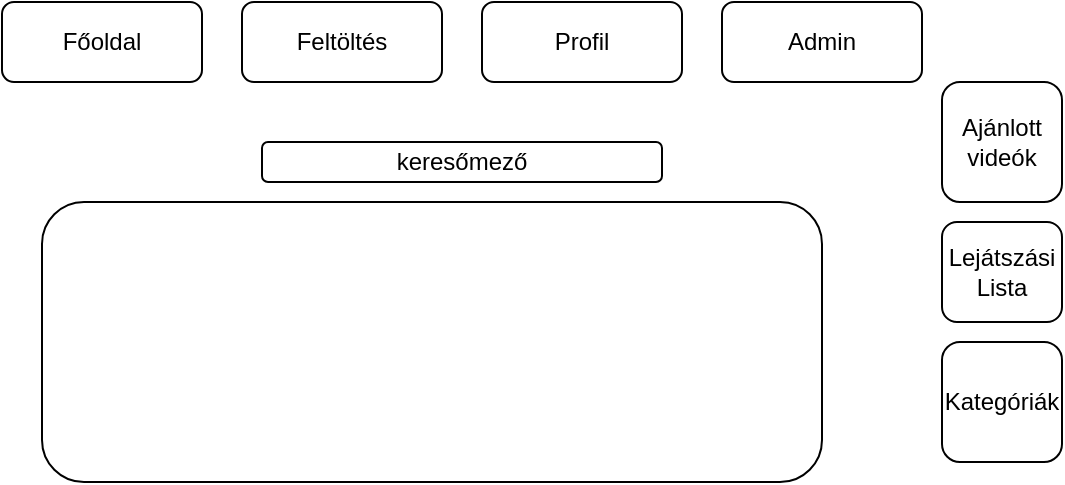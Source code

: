 <mxfile version="20.8.20" type="device"><diagram name="Page-1" id="WwAoqA6GK9q6pMqQ3I_A"><mxGraphModel dx="918" dy="362" grid="1" gridSize="10" guides="1" tooltips="1" connect="1" arrows="1" fold="1" page="1" pageScale="1" pageWidth="850" pageHeight="1100" math="0" shadow="0"><root><mxCell id="0"/><mxCell id="1" parent="0"/><mxCell id="5KZrwmUbRsiCu40gwE7h-1" value="Főoldal" style="rounded=1;whiteSpace=wrap;html=1;" vertex="1" parent="1"><mxGeometry x="80" y="20" width="100" height="40" as="geometry"/></mxCell><mxCell id="5KZrwmUbRsiCu40gwE7h-5" value="Feltöltés" style="rounded=1;whiteSpace=wrap;html=1;" vertex="1" parent="1"><mxGeometry x="200" y="20" width="100" height="40" as="geometry"/></mxCell><mxCell id="5KZrwmUbRsiCu40gwE7h-6" value="Admin" style="rounded=1;whiteSpace=wrap;html=1;" vertex="1" parent="1"><mxGeometry x="440" y="20" width="100" height="40" as="geometry"/></mxCell><mxCell id="5KZrwmUbRsiCu40gwE7h-20" value="Profil" style="rounded=1;whiteSpace=wrap;html=1;" vertex="1" parent="1"><mxGeometry x="320" y="20" width="100" height="40" as="geometry"/></mxCell><mxCell id="5KZrwmUbRsiCu40gwE7h-24" value="Ajánlott&lt;br&gt;videók" style="rounded=1;whiteSpace=wrap;html=1;" vertex="1" parent="1"><mxGeometry x="550" y="60" width="60" height="60" as="geometry"/></mxCell><mxCell id="5KZrwmUbRsiCu40gwE7h-25" value="Lejátszási&lt;br&gt;Lista" style="rounded=1;whiteSpace=wrap;html=1;" vertex="1" parent="1"><mxGeometry x="550" y="130" width="60" height="50" as="geometry"/></mxCell><mxCell id="5KZrwmUbRsiCu40gwE7h-26" value="Kategóriák" style="rounded=1;whiteSpace=wrap;html=1;" vertex="1" parent="1"><mxGeometry x="550" y="190" width="60" height="60" as="geometry"/></mxCell><mxCell id="5KZrwmUbRsiCu40gwE7h-27" value="" style="rounded=1;whiteSpace=wrap;html=1;" vertex="1" parent="1"><mxGeometry x="100" y="120" width="390" height="140" as="geometry"/></mxCell><mxCell id="5KZrwmUbRsiCu40gwE7h-28" value="keresőmező" style="rounded=1;whiteSpace=wrap;html=1;" vertex="1" parent="1"><mxGeometry x="210" y="90" width="200" height="20" as="geometry"/></mxCell></root></mxGraphModel></diagram></mxfile>